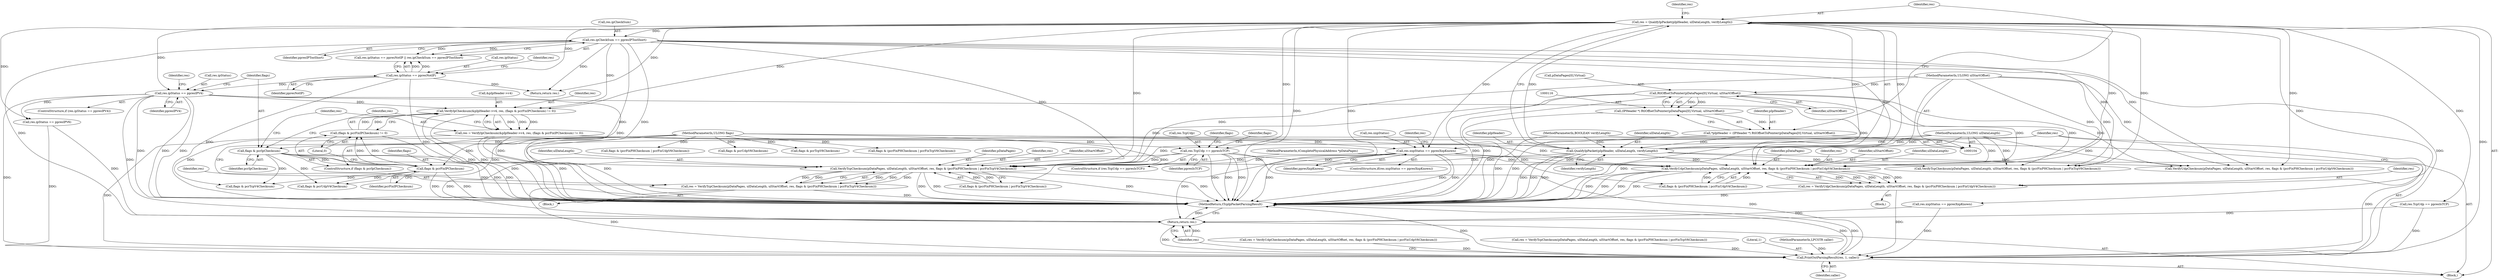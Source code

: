 digraph "0_kvm-guest-drivers-windows_723416fa4210b7464b28eab89cc76252e6193ac1_3@pointer" {
"1000158" [label="(Call,VerifyIpChecksum(&pIpHeader->v4, res, (flags & pcrFixIPChecksum) != 0))"];
"1000125" [label="(Call,res = QualifyIpPacket(pIpHeader, ulDataLength, verifyLength))"];
"1000127" [label="(Call,QualifyIpPacket(pIpHeader, ulDataLength, verifyLength))"];
"1000113" [label="(Call,*pIpHeader = (IPHeader *) RtlOffsetToPointer(pDataPages[0].Virtual, ulStartOffset))"];
"1000115" [label="(Call,(IPHeader *) RtlOffsetToPointer(pDataPages[0].Virtual, ulStartOffset))"];
"1000117" [label="(Call,RtlOffsetToPointer(pDataPages[0].Virtual, ulStartOffset))"];
"1000107" [label="(MethodParameterIn,ULONG ulStartOffset)"];
"1000106" [label="(MethodParameterIn,ULONG ulDataLength)"];
"1000109" [label="(MethodParameterIn,BOOLEAN verifyLength)"];
"1000138" [label="(Call,res.ipCheckSum == ppresIPTooShort)"];
"1000146" [label="(Call,res.ipStatus == ppresIPV4)"];
"1000133" [label="(Call,res.ipStatus == ppresNotIP)"];
"1000164" [label="(Call,(flags & pcrFixIPChecksum) != 0)"];
"1000165" [label="(Call,flags & pcrFixIPChecksum)"];
"1000153" [label="(Call,flags & pcrIpChecksum)"];
"1000108" [label="(MethodParameterIn,ULONG flags)"];
"1000156" [label="(Call,res = VerifyIpChecksum(&pIpHeader->v4, res, (flags & pcrFixIPChecksum) != 0))"];
"1000170" [label="(Call,res.xxpStatus == ppresXxpKnown)"];
"1000190" [label="(Call,VerifyTcpChecksum(pDataPages, ulDataLength, ulStartOffset, res, flags & (pcrFixPHChecksum | pcrFixTcpV4Checksum)))"];
"1000188" [label="(Call,res = VerifyTcpChecksum(pDataPages, ulDataLength, ulStartOffset, res, flags & (pcrFixPHChecksum | pcrFixTcpV4Checksum)))"];
"1000277" [label="(Call,PrintOutParsingResult(res, 1, caller))"];
"1000281" [label="(Return,return res;)"];
"1000209" [label="(Call,VerifyUdpChecksum(pDataPages, ulDataLength, ulStartOffset, res, flags & (pcrFixPHChecksum | pcrFixUdpV4Checksum)))"];
"1000207" [label="(Call,res = VerifyUdpChecksum(pDataPages, ulDataLength, ulStartOffset, res, flags & (pcrFixPHChecksum | pcrFixUdpV4Checksum)))"];
"1000177" [label="(Call,res.TcpUdp == ppresIsTCP)"];
"1000204" [label="(Identifier,flags)"];
"1000170" [label="(Call,res.xxpStatus == ppresXxpKnown)"];
"1000191" [label="(Identifier,pDataPages)"];
"1000153" [label="(Call,flags & pcrIpChecksum)"];
"1000194" [label="(Identifier,res)"];
"1000176" [label="(ControlStructure,if (res.TcpUdp == ppresIsTCP))"];
"1000146" [label="(Call,res.ipStatus == ppresIPV4)"];
"1000150" [label="(Identifier,ppresIPV4)"];
"1000228" [label="(Call,res.xxpStatus == ppresXxpKnown)"];
"1000145" [label="(ControlStructure,if (res.ipStatus == ppresIPV4))"];
"1000261" [label="(Call,flags & pcrUdpV6Checksum)"];
"1000265" [label="(Call,res = VerifyUdpChecksum(pDataPages, ulDataLength, ulStartOffset, res, flags & (pcrFixPHChecksum | pcrFixUdpV6Checksum)))"];
"1000248" [label="(Call,VerifyTcpChecksum(pDataPages, ulDataLength, ulStartOffset, res, flags & (pcrFixPHChecksum | pcrFixTcpV6Checksum)))"];
"1000154" [label="(Identifier,flags)"];
"1000190" [label="(Call,VerifyTcpChecksum(pDataPages, ulDataLength, ulStartOffset, res, flags & (pcrFixPHChecksum | pcrFixTcpV4Checksum)))"];
"1000181" [label="(Identifier,ppresIsTCP)"];
"1000126" [label="(Identifier,res)"];
"1000147" [label="(Call,res.ipStatus)"];
"1000278" [label="(Identifier,res)"];
"1000206" [label="(Block,)"];
"1000132" [label="(Call,res.ipStatus == ppresNotIP || res.ipCheckSum == ppresIPTooShort)"];
"1000133" [label="(Call,res.ipStatus == ppresNotIP)"];
"1000139" [label="(Call,res.ipCheckSum)"];
"1000213" [label="(Identifier,res)"];
"1000137" [label="(Identifier,ppresNotIP)"];
"1000165" [label="(Call,flags & pcrFixIPChecksum)"];
"1000159" [label="(Call,&pIpHeader->v4)"];
"1000193" [label="(Identifier,ulStartOffset)"];
"1000156" [label="(Call,res = VerifyIpChecksum(&pIpHeader->v4, res, (flags & pcrFixIPChecksum) != 0))"];
"1000177" [label="(Call,res.TcpUdp == ppresIsTCP)"];
"1000127" [label="(Call,QualifyIpPacket(pIpHeader, ulDataLength, verifyLength))"];
"1000267" [label="(Call,VerifyUdpChecksum(pDataPages, ulDataLength, ulStartOffset, res, flags & (pcrFixPHChecksum | pcrFixUdpV6Checksum)))"];
"1000207" [label="(Call,res = VerifyUdpChecksum(pDataPages, ulDataLength, ulStartOffset, res, flags & (pcrFixPHChecksum | pcrFixUdpV4Checksum)))"];
"1000277" [label="(Call,PrintOutParsingResult(res, 1, caller))"];
"1000167" [label="(Identifier,pcrFixIPChecksum)"];
"1000188" [label="(Call,res = VerifyTcpChecksum(pDataPages, ulDataLength, ulStartOffset, res, flags & (pcrFixPHChecksum | pcrFixTcpV4Checksum)))"];
"1000192" [label="(Identifier,ulDataLength)"];
"1000185" [label="(Identifier,flags)"];
"1000242" [label="(Call,flags & pcrTcpV6Checksum)"];
"1000283" [label="(MethodReturn,tTcpIpPacketParsingResult)"];
"1000208" [label="(Identifier,res)"];
"1000171" [label="(Call,res.xxpStatus)"];
"1000166" [label="(Identifier,flags)"];
"1000174" [label="(Identifier,ppresXxpKnown)"];
"1000246" [label="(Call,res = VerifyTcpChecksum(pDataPages, ulDataLength, ulStartOffset, res, flags & (pcrFixPHChecksum | pcrFixTcpV6Checksum)))"];
"1000212" [label="(Identifier,ulStartOffset)"];
"1000125" [label="(Call,res = QualifyIpPacket(pIpHeader, ulDataLength, verifyLength))"];
"1000195" [label="(Call,flags & (pcrFixPHChecksum | pcrFixTcpV4Checksum))"];
"1000253" [label="(Call,flags & (pcrFixPHChecksum | pcrFixTcpV6Checksum))"];
"1000223" [label="(Identifier,res)"];
"1000279" [label="(Literal,1)"];
"1000179" [label="(Identifier,res)"];
"1000214" [label="(Call,flags & (pcrFixPHChecksum | pcrFixUdpV4Checksum))"];
"1000189" [label="(Identifier,res)"];
"1000280" [label="(Identifier,caller)"];
"1000221" [label="(Call,res.ipStatus == ppresIPV6)"];
"1000129" [label="(Identifier,ulDataLength)"];
"1000281" [label="(Return,return res;)"];
"1000109" [label="(MethodParameterIn,BOOLEAN verifyLength)"];
"1000187" [label="(Block,)"];
"1000110" [label="(MethodParameterIn,LPCSTR caller)"];
"1000211" [label="(Identifier,ulDataLength)"];
"1000184" [label="(Call,flags & pcrTcpV4Checksum)"];
"1000113" [label="(Call,*pIpHeader = (IPHeader *) RtlOffsetToPointer(pDataPages[0].Virtual, ulStartOffset))"];
"1000117" [label="(Call,RtlOffsetToPointer(pDataPages[0].Virtual, ulStartOffset))"];
"1000142" [label="(Identifier,ppresIPTooShort)"];
"1000169" [label="(ControlStructure,if(res.xxpStatus == ppresXxpKnown))"];
"1000115" [label="(Call,(IPHeader *) RtlOffsetToPointer(pDataPages[0].Virtual, ulStartOffset))"];
"1000143" [label="(Return,return res;)"];
"1000282" [label="(Identifier,res)"];
"1000128" [label="(Identifier,pIpHeader)"];
"1000235" [label="(Call,res.TcpUdp == ppresIsTCP)"];
"1000105" [label="(MethodParameterIn,tCompletePhysicalAddress *pDataPages)"];
"1000107" [label="(MethodParameterIn,ULONG ulStartOffset)"];
"1000135" [label="(Identifier,res)"];
"1000164" [label="(Call,(flags & pcrFixIPChecksum) != 0)"];
"1000138" [label="(Call,res.ipCheckSum == ppresIPTooShort)"];
"1000210" [label="(Identifier,pDataPages)"];
"1000155" [label="(Identifier,pcrIpChecksum)"];
"1000203" [label="(Call,flags & pcrUdpV4Checksum)"];
"1000163" [label="(Identifier,res)"];
"1000157" [label="(Identifier,res)"];
"1000123" [label="(Identifier,ulStartOffset)"];
"1000272" [label="(Call,flags & (pcrFixPHChecksum | pcrFixUdpV6Checksum))"];
"1000114" [label="(Identifier,pIpHeader)"];
"1000158" [label="(Call,VerifyIpChecksum(&pIpHeader->v4, res, (flags & pcrFixIPChecksum) != 0))"];
"1000152" [label="(ControlStructure,if (flags & pcrIpChecksum))"];
"1000209" [label="(Call,VerifyUdpChecksum(pDataPages, ulDataLength, ulStartOffset, res, flags & (pcrFixPHChecksum | pcrFixUdpV4Checksum)))"];
"1000106" [label="(MethodParameterIn,ULONG ulDataLength)"];
"1000178" [label="(Call,res.TcpUdp)"];
"1000130" [label="(Identifier,verifyLength)"];
"1000108" [label="(MethodParameterIn,ULONG flags)"];
"1000140" [label="(Identifier,res)"];
"1000134" [label="(Call,res.ipStatus)"];
"1000168" [label="(Literal,0)"];
"1000111" [label="(Block,)"];
"1000172" [label="(Identifier,res)"];
"1000118" [label="(Call,pDataPages[0].Virtual)"];
"1000158" -> "1000156"  [label="AST: "];
"1000158" -> "1000164"  [label="CFG: "];
"1000159" -> "1000158"  [label="AST: "];
"1000163" -> "1000158"  [label="AST: "];
"1000164" -> "1000158"  [label="AST: "];
"1000156" -> "1000158"  [label="CFG: "];
"1000158" -> "1000283"  [label="DDG: "];
"1000158" -> "1000283"  [label="DDG: "];
"1000158" -> "1000156"  [label="DDG: "];
"1000158" -> "1000156"  [label="DDG: "];
"1000158" -> "1000156"  [label="DDG: "];
"1000125" -> "1000158"  [label="DDG: "];
"1000138" -> "1000158"  [label="DDG: "];
"1000146" -> "1000158"  [label="DDG: "];
"1000164" -> "1000158"  [label="DDG: "];
"1000164" -> "1000158"  [label="DDG: "];
"1000125" -> "1000111"  [label="AST: "];
"1000125" -> "1000127"  [label="CFG: "];
"1000126" -> "1000125"  [label="AST: "];
"1000127" -> "1000125"  [label="AST: "];
"1000135" -> "1000125"  [label="CFG: "];
"1000125" -> "1000283"  [label="DDG: "];
"1000125" -> "1000283"  [label="DDG: "];
"1000127" -> "1000125"  [label="DDG: "];
"1000127" -> "1000125"  [label="DDG: "];
"1000127" -> "1000125"  [label="DDG: "];
"1000125" -> "1000133"  [label="DDG: "];
"1000125" -> "1000138"  [label="DDG: "];
"1000125" -> "1000143"  [label="DDG: "];
"1000125" -> "1000146"  [label="DDG: "];
"1000125" -> "1000170"  [label="DDG: "];
"1000125" -> "1000177"  [label="DDG: "];
"1000125" -> "1000190"  [label="DDG: "];
"1000125" -> "1000209"  [label="DDG: "];
"1000125" -> "1000221"  [label="DDG: "];
"1000125" -> "1000228"  [label="DDG: "];
"1000125" -> "1000235"  [label="DDG: "];
"1000125" -> "1000248"  [label="DDG: "];
"1000125" -> "1000267"  [label="DDG: "];
"1000125" -> "1000277"  [label="DDG: "];
"1000127" -> "1000130"  [label="CFG: "];
"1000128" -> "1000127"  [label="AST: "];
"1000129" -> "1000127"  [label="AST: "];
"1000130" -> "1000127"  [label="AST: "];
"1000127" -> "1000283"  [label="DDG: "];
"1000127" -> "1000283"  [label="DDG: "];
"1000127" -> "1000283"  [label="DDG: "];
"1000113" -> "1000127"  [label="DDG: "];
"1000106" -> "1000127"  [label="DDG: "];
"1000109" -> "1000127"  [label="DDG: "];
"1000127" -> "1000190"  [label="DDG: "];
"1000127" -> "1000209"  [label="DDG: "];
"1000127" -> "1000248"  [label="DDG: "];
"1000127" -> "1000267"  [label="DDG: "];
"1000113" -> "1000111"  [label="AST: "];
"1000113" -> "1000115"  [label="CFG: "];
"1000114" -> "1000113"  [label="AST: "];
"1000115" -> "1000113"  [label="AST: "];
"1000126" -> "1000113"  [label="CFG: "];
"1000113" -> "1000283"  [label="DDG: "];
"1000115" -> "1000113"  [label="DDG: "];
"1000115" -> "1000117"  [label="CFG: "];
"1000116" -> "1000115"  [label="AST: "];
"1000117" -> "1000115"  [label="AST: "];
"1000115" -> "1000283"  [label="DDG: "];
"1000117" -> "1000115"  [label="DDG: "];
"1000117" -> "1000115"  [label="DDG: "];
"1000117" -> "1000123"  [label="CFG: "];
"1000118" -> "1000117"  [label="AST: "];
"1000123" -> "1000117"  [label="AST: "];
"1000117" -> "1000283"  [label="DDG: "];
"1000117" -> "1000283"  [label="DDG: "];
"1000107" -> "1000117"  [label="DDG: "];
"1000117" -> "1000190"  [label="DDG: "];
"1000117" -> "1000209"  [label="DDG: "];
"1000117" -> "1000248"  [label="DDG: "];
"1000117" -> "1000267"  [label="DDG: "];
"1000107" -> "1000104"  [label="AST: "];
"1000107" -> "1000283"  [label="DDG: "];
"1000107" -> "1000190"  [label="DDG: "];
"1000107" -> "1000209"  [label="DDG: "];
"1000107" -> "1000248"  [label="DDG: "];
"1000107" -> "1000267"  [label="DDG: "];
"1000106" -> "1000104"  [label="AST: "];
"1000106" -> "1000283"  [label="DDG: "];
"1000106" -> "1000190"  [label="DDG: "];
"1000106" -> "1000209"  [label="DDG: "];
"1000106" -> "1000248"  [label="DDG: "];
"1000106" -> "1000267"  [label="DDG: "];
"1000109" -> "1000104"  [label="AST: "];
"1000109" -> "1000283"  [label="DDG: "];
"1000138" -> "1000132"  [label="AST: "];
"1000138" -> "1000142"  [label="CFG: "];
"1000139" -> "1000138"  [label="AST: "];
"1000142" -> "1000138"  [label="AST: "];
"1000132" -> "1000138"  [label="CFG: "];
"1000138" -> "1000283"  [label="DDG: "];
"1000138" -> "1000283"  [label="DDG: "];
"1000138" -> "1000132"  [label="DDG: "];
"1000138" -> "1000132"  [label="DDG: "];
"1000138" -> "1000143"  [label="DDG: "];
"1000138" -> "1000190"  [label="DDG: "];
"1000138" -> "1000209"  [label="DDG: "];
"1000138" -> "1000248"  [label="DDG: "];
"1000138" -> "1000267"  [label="DDG: "];
"1000138" -> "1000277"  [label="DDG: "];
"1000138" -> "1000281"  [label="DDG: "];
"1000146" -> "1000145"  [label="AST: "];
"1000146" -> "1000150"  [label="CFG: "];
"1000147" -> "1000146"  [label="AST: "];
"1000150" -> "1000146"  [label="AST: "];
"1000154" -> "1000146"  [label="CFG: "];
"1000223" -> "1000146"  [label="CFG: "];
"1000146" -> "1000283"  [label="DDG: "];
"1000146" -> "1000283"  [label="DDG: "];
"1000146" -> "1000283"  [label="DDG: "];
"1000133" -> "1000146"  [label="DDG: "];
"1000146" -> "1000190"  [label="DDG: "];
"1000146" -> "1000209"  [label="DDG: "];
"1000146" -> "1000221"  [label="DDG: "];
"1000146" -> "1000277"  [label="DDG: "];
"1000146" -> "1000281"  [label="DDG: "];
"1000133" -> "1000132"  [label="AST: "];
"1000133" -> "1000137"  [label="CFG: "];
"1000134" -> "1000133"  [label="AST: "];
"1000137" -> "1000133"  [label="AST: "];
"1000140" -> "1000133"  [label="CFG: "];
"1000132" -> "1000133"  [label="CFG: "];
"1000133" -> "1000283"  [label="DDG: "];
"1000133" -> "1000283"  [label="DDG: "];
"1000133" -> "1000132"  [label="DDG: "];
"1000133" -> "1000132"  [label="DDG: "];
"1000133" -> "1000143"  [label="DDG: "];
"1000164" -> "1000168"  [label="CFG: "];
"1000165" -> "1000164"  [label="AST: "];
"1000168" -> "1000164"  [label="AST: "];
"1000164" -> "1000283"  [label="DDG: "];
"1000165" -> "1000164"  [label="DDG: "];
"1000165" -> "1000164"  [label="DDG: "];
"1000165" -> "1000167"  [label="CFG: "];
"1000166" -> "1000165"  [label="AST: "];
"1000167" -> "1000165"  [label="AST: "];
"1000168" -> "1000165"  [label="CFG: "];
"1000165" -> "1000283"  [label="DDG: "];
"1000165" -> "1000283"  [label="DDG: "];
"1000153" -> "1000165"  [label="DDG: "];
"1000108" -> "1000165"  [label="DDG: "];
"1000165" -> "1000184"  [label="DDG: "];
"1000165" -> "1000203"  [label="DDG: "];
"1000153" -> "1000152"  [label="AST: "];
"1000153" -> "1000155"  [label="CFG: "];
"1000154" -> "1000153"  [label="AST: "];
"1000155" -> "1000153"  [label="AST: "];
"1000157" -> "1000153"  [label="CFG: "];
"1000172" -> "1000153"  [label="CFG: "];
"1000153" -> "1000283"  [label="DDG: "];
"1000153" -> "1000283"  [label="DDG: "];
"1000153" -> "1000283"  [label="DDG: "];
"1000108" -> "1000153"  [label="DDG: "];
"1000153" -> "1000184"  [label="DDG: "];
"1000153" -> "1000203"  [label="DDG: "];
"1000108" -> "1000104"  [label="AST: "];
"1000108" -> "1000283"  [label="DDG: "];
"1000108" -> "1000184"  [label="DDG: "];
"1000108" -> "1000195"  [label="DDG: "];
"1000108" -> "1000203"  [label="DDG: "];
"1000108" -> "1000214"  [label="DDG: "];
"1000108" -> "1000242"  [label="DDG: "];
"1000108" -> "1000253"  [label="DDG: "];
"1000108" -> "1000261"  [label="DDG: "];
"1000108" -> "1000272"  [label="DDG: "];
"1000156" -> "1000152"  [label="AST: "];
"1000157" -> "1000156"  [label="AST: "];
"1000172" -> "1000156"  [label="CFG: "];
"1000156" -> "1000283"  [label="DDG: "];
"1000156" -> "1000170"  [label="DDG: "];
"1000156" -> "1000177"  [label="DDG: "];
"1000156" -> "1000190"  [label="DDG: "];
"1000156" -> "1000209"  [label="DDG: "];
"1000156" -> "1000277"  [label="DDG: "];
"1000170" -> "1000169"  [label="AST: "];
"1000170" -> "1000174"  [label="CFG: "];
"1000171" -> "1000170"  [label="AST: "];
"1000174" -> "1000170"  [label="AST: "];
"1000179" -> "1000170"  [label="CFG: "];
"1000278" -> "1000170"  [label="CFG: "];
"1000170" -> "1000283"  [label="DDG: "];
"1000170" -> "1000283"  [label="DDG: "];
"1000170" -> "1000283"  [label="DDG: "];
"1000170" -> "1000190"  [label="DDG: "];
"1000170" -> "1000209"  [label="DDG: "];
"1000170" -> "1000277"  [label="DDG: "];
"1000170" -> "1000281"  [label="DDG: "];
"1000190" -> "1000188"  [label="AST: "];
"1000190" -> "1000195"  [label="CFG: "];
"1000191" -> "1000190"  [label="AST: "];
"1000192" -> "1000190"  [label="AST: "];
"1000193" -> "1000190"  [label="AST: "];
"1000194" -> "1000190"  [label="AST: "];
"1000195" -> "1000190"  [label="AST: "];
"1000188" -> "1000190"  [label="CFG: "];
"1000190" -> "1000283"  [label="DDG: "];
"1000190" -> "1000283"  [label="DDG: "];
"1000190" -> "1000283"  [label="DDG: "];
"1000190" -> "1000283"  [label="DDG: "];
"1000190" -> "1000188"  [label="DDG: "];
"1000190" -> "1000188"  [label="DDG: "];
"1000190" -> "1000188"  [label="DDG: "];
"1000190" -> "1000188"  [label="DDG: "];
"1000190" -> "1000188"  [label="DDG: "];
"1000105" -> "1000190"  [label="DDG: "];
"1000177" -> "1000190"  [label="DDG: "];
"1000195" -> "1000190"  [label="DDG: "];
"1000195" -> "1000190"  [label="DDG: "];
"1000188" -> "1000187"  [label="AST: "];
"1000189" -> "1000188"  [label="AST: "];
"1000278" -> "1000188"  [label="CFG: "];
"1000188" -> "1000283"  [label="DDG: "];
"1000188" -> "1000277"  [label="DDG: "];
"1000277" -> "1000111"  [label="AST: "];
"1000277" -> "1000280"  [label="CFG: "];
"1000278" -> "1000277"  [label="AST: "];
"1000279" -> "1000277"  [label="AST: "];
"1000280" -> "1000277"  [label="AST: "];
"1000282" -> "1000277"  [label="CFG: "];
"1000277" -> "1000283"  [label="DDG: "];
"1000277" -> "1000283"  [label="DDG: "];
"1000277" -> "1000283"  [label="DDG: "];
"1000177" -> "1000277"  [label="DDG: "];
"1000235" -> "1000277"  [label="DDG: "];
"1000228" -> "1000277"  [label="DDG: "];
"1000265" -> "1000277"  [label="DDG: "];
"1000246" -> "1000277"  [label="DDG: "];
"1000221" -> "1000277"  [label="DDG: "];
"1000207" -> "1000277"  [label="DDG: "];
"1000110" -> "1000277"  [label="DDG: "];
"1000277" -> "1000281"  [label="DDG: "];
"1000281" -> "1000111"  [label="AST: "];
"1000281" -> "1000282"  [label="CFG: "];
"1000282" -> "1000281"  [label="AST: "];
"1000283" -> "1000281"  [label="CFG: "];
"1000281" -> "1000283"  [label="DDG: "];
"1000282" -> "1000281"  [label="DDG: "];
"1000177" -> "1000281"  [label="DDG: "];
"1000235" -> "1000281"  [label="DDG: "];
"1000228" -> "1000281"  [label="DDG: "];
"1000221" -> "1000281"  [label="DDG: "];
"1000209" -> "1000207"  [label="AST: "];
"1000209" -> "1000214"  [label="CFG: "];
"1000210" -> "1000209"  [label="AST: "];
"1000211" -> "1000209"  [label="AST: "];
"1000212" -> "1000209"  [label="AST: "];
"1000213" -> "1000209"  [label="AST: "];
"1000214" -> "1000209"  [label="AST: "];
"1000207" -> "1000209"  [label="CFG: "];
"1000209" -> "1000283"  [label="DDG: "];
"1000209" -> "1000283"  [label="DDG: "];
"1000209" -> "1000283"  [label="DDG: "];
"1000209" -> "1000283"  [label="DDG: "];
"1000209" -> "1000207"  [label="DDG: "];
"1000209" -> "1000207"  [label="DDG: "];
"1000209" -> "1000207"  [label="DDG: "];
"1000209" -> "1000207"  [label="DDG: "];
"1000209" -> "1000207"  [label="DDG: "];
"1000105" -> "1000209"  [label="DDG: "];
"1000177" -> "1000209"  [label="DDG: "];
"1000214" -> "1000209"  [label="DDG: "];
"1000214" -> "1000209"  [label="DDG: "];
"1000207" -> "1000206"  [label="AST: "];
"1000208" -> "1000207"  [label="AST: "];
"1000278" -> "1000207"  [label="CFG: "];
"1000207" -> "1000283"  [label="DDG: "];
"1000177" -> "1000176"  [label="AST: "];
"1000177" -> "1000181"  [label="CFG: "];
"1000178" -> "1000177"  [label="AST: "];
"1000181" -> "1000177"  [label="AST: "];
"1000185" -> "1000177"  [label="CFG: "];
"1000204" -> "1000177"  [label="CFG: "];
"1000177" -> "1000283"  [label="DDG: "];
"1000177" -> "1000283"  [label="DDG: "];
"1000177" -> "1000283"  [label="DDG: "];
}
